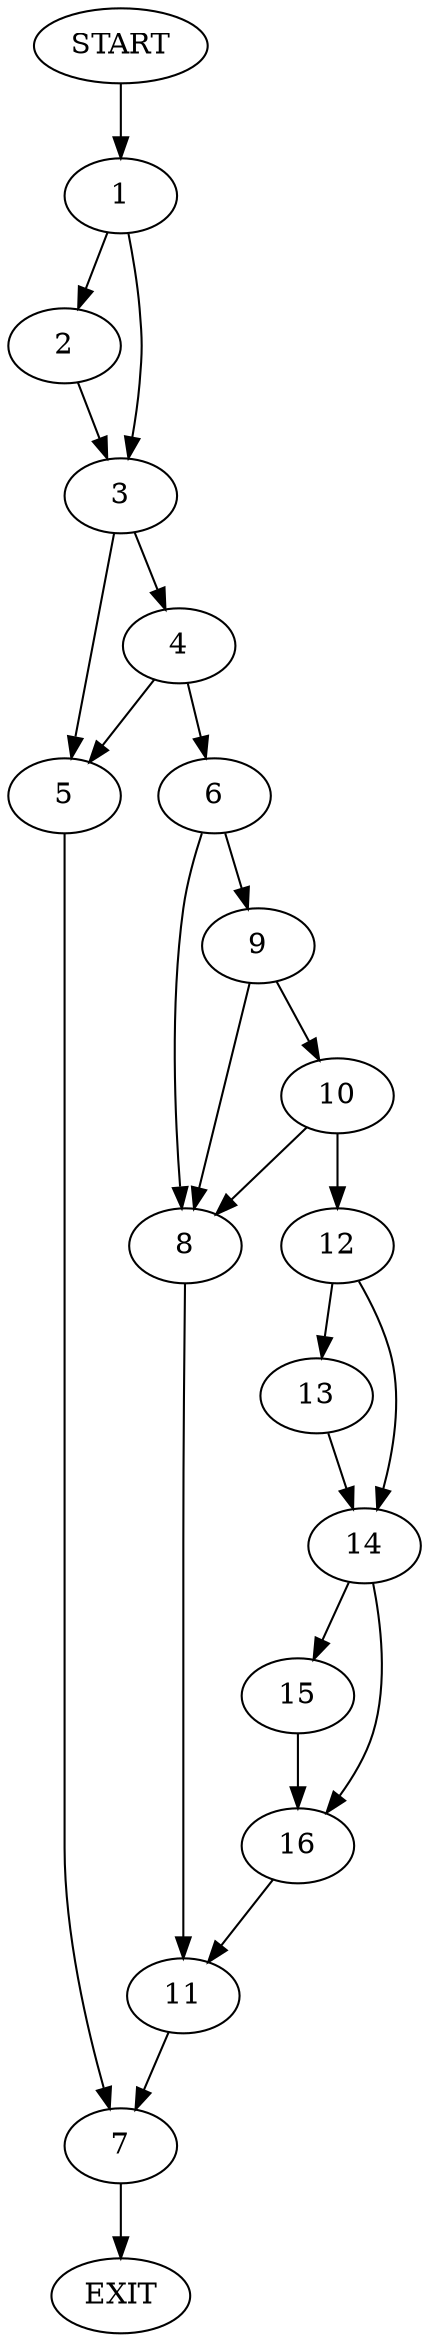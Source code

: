 digraph {
0 [label="START"]
17 [label="EXIT"]
0 -> 1
1 -> 2
1 -> 3
2 -> 3
3 -> 4
3 -> 5
4 -> 5
4 -> 6
5 -> 7
6 -> 8
6 -> 9
9 -> 10
9 -> 8
8 -> 11
10 -> 8
10 -> 12
12 -> 13
12 -> 14
13 -> 14
14 -> 15
14 -> 16
15 -> 16
16 -> 11
11 -> 7
7 -> 17
}
